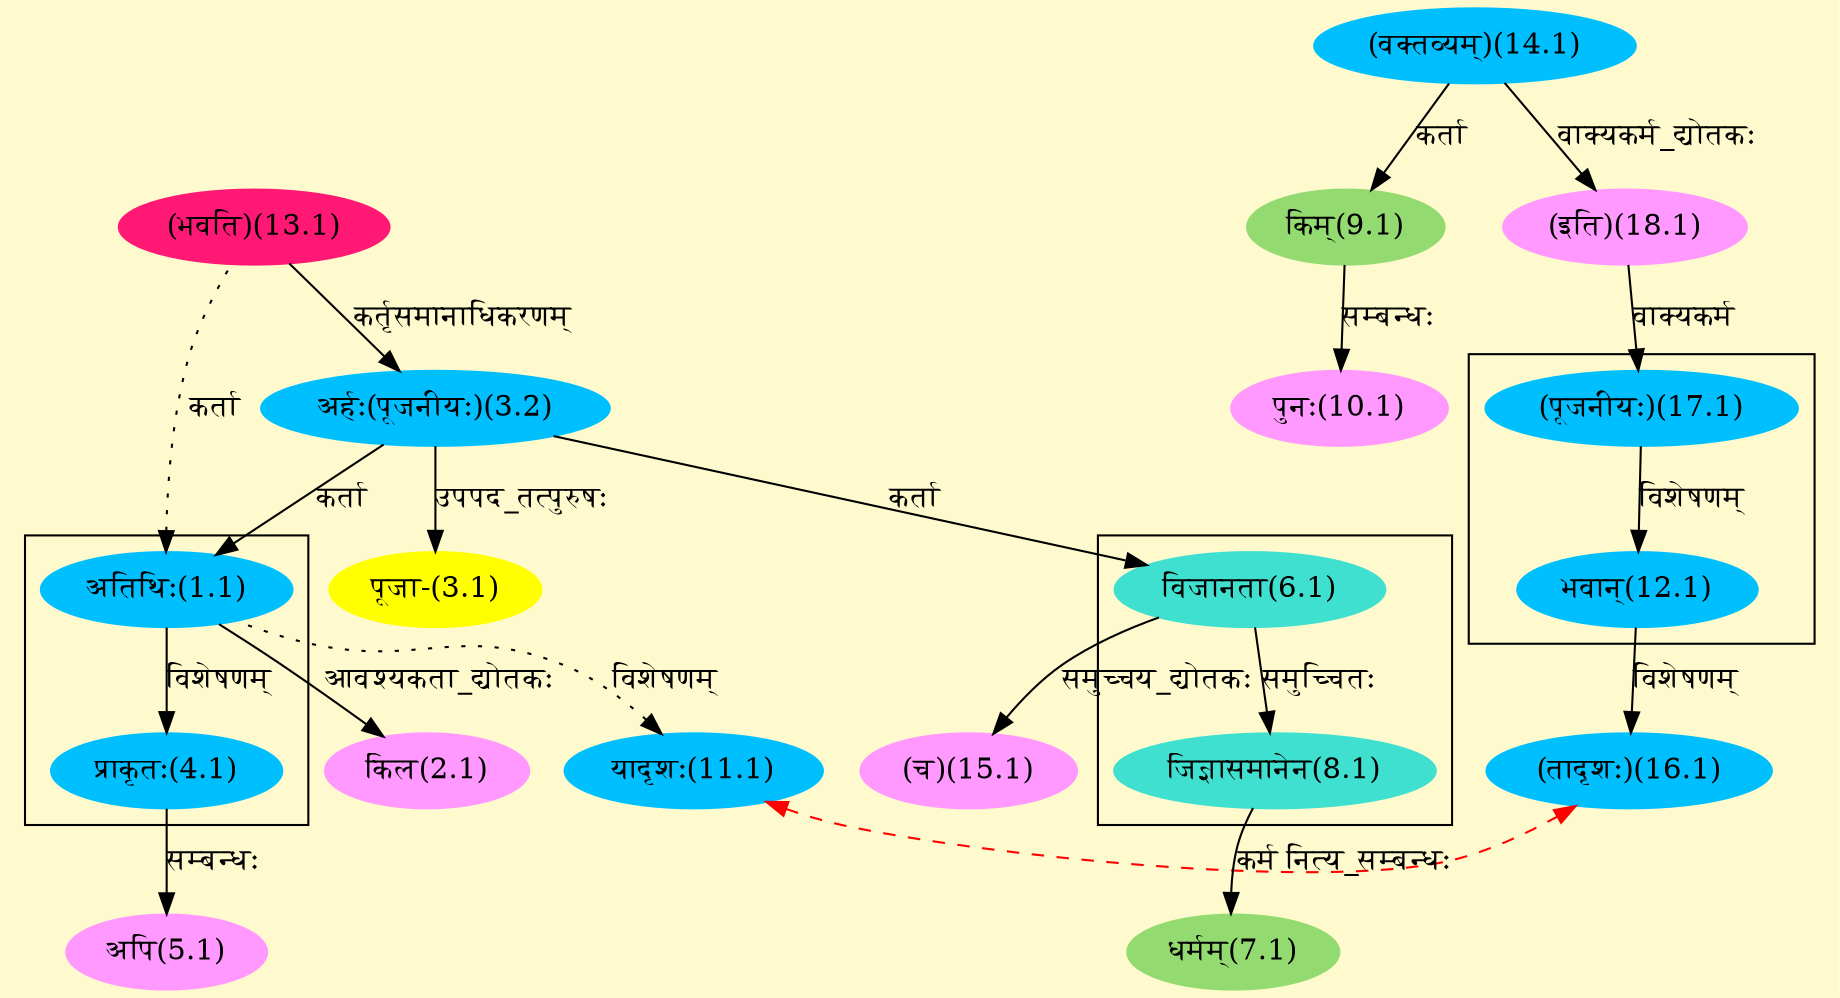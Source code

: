 digraph G{
rankdir=BT;
 compound=true;
 bgcolor="lemonchiffon1";

subgraph cluster_1{
Node4_1 [style=filled, color="#00BFFF" label = "प्राकृतः(4.1)"]
Node1_1 [style=filled, color="#00BFFF" label = "अतिथिः(1.1)"]
Node11_1 [style=filled, color="#00BFFF" label = "यादृशः(11.1)"]

}

subgraph cluster_2{
Node8_1 [style=filled, color="#40E0D0" label = "जिज्ञासमानेन(8.1)"]
Node6_1 [style=filled, color="#40E0D0" label = "विजानता(6.1)"]

}

subgraph cluster_3{
Node12_1 [style=filled, color="#00BFFF" label = "भवान्(12.1)"]
Node17_1 [style=filled, color="#00BFFF" label = "(पूजनीयः)(17.1)"]
Node16_1 [style=filled, color="#00BFFF" label = "(तादृशः)(16.1)"]

}
Node1_1 [style=filled, color="#00BFFF" label = "अतिथिः(1.1)"]
Node3_2 [style=filled, color="#00BFFF" label = "अर्हः(पूजनीयः)(3.2)"]
Node13_1 [style=filled, color="#FF1975" label = "(भवति)(13.1)"]
Node2_1 [style=filled, color="#FF99FF" label = "किल(2.1)"]
Node3_1 [style=filled, color="#FFFF00" label = "पूजा-(3.1)"]
Node5_1 [style=filled, color="#FF99FF" label = "अपि(5.1)"]
Node4_1 [style=filled, color="#00BFFF" label = "प्राकृतः(4.1)"]
Node6_1 [style=filled, color="#40E0D0" label = "विजानता(6.1)"]
Node7_1 [style=filled, color="#93DB70" label = "धर्मम्(7.1)"]
Node8_1 [style=filled, color="#40E0D0" label = "जिज्ञासमानेन(8.1)"]
Node9_1 [style=filled, color="#93DB70" label = "किम्(9.1)"]
Node14_1 [style=filled, color="#00BFFF" label = "(वक्तव्यम्)(14.1)"]
Node10_1 [style=filled, color="#FF99FF" label = "पुनः(10.1)"]
Node11_1 [style=filled, color="#00BFFF" label = "यादृशः(11.1)"]
Node16_1 [style=filled, color="#00BFFF" label = "(तादृशः)(16.1)"]
Node [style=filled, color="" label = "()"]
Node15_1 [style=filled, color="#FF99FF" label = "(च)(15.1)"]
Node17_1 [style=filled, color="#00BFFF" label = "(पूजनीयः)(17.1)"]
Node18_1 [style=filled, color="#FF99FF" label = "(इति)(18.1)"]
{rank = same; Node11_1; Node16_1;}
/* Start of Relations section */

Node1_1 -> Node3_2 [  label="कर्ता"  dir="back" ]
Node1_1 -> Node13_1 [ style=dotted label="कर्ता"  dir="back" ]
Node2_1 -> Node1_1 [  label="आवश्यकता_द्योतकः"  dir="back" ]
Node3_1 -> Node3_2 [  label="उपपद_तत्पुरुषः"  dir="back" ]
Node3_2 -> Node13_1 [  label="कर्तृसमानाधिकरणम्"  dir="back" ]
Node4_1 -> Node1_1 [  label="विशेषणम्"  dir="back" ]
Node5_1 -> Node4_1 [  label="सम्बन्धः"  dir="back" ]
Node6_1 -> Node3_2 [  label="कर्ता"  dir="back" ]
Node7_1 -> Node8_1 [  label="कर्म"  dir="back" ]
Node8_1 -> Node6_1 [  label="समुच्चितः"  dir="back" ]
Node9_1 -> Node14_1 [  label="कर्ता"  dir="back" ]
Node10_1 -> Node9_1 [  label="सम्बन्धः"  dir="back" ]
Node11_1 -> Node16_1 [ style=dashed color="red" label="नित्य_सम्बन्धः"  dir="both" ]
Node11_1 -> Node1_1 [ style=dotted label="विशेषणम्"  dir="back" ]
Node12_1 -> Node17_1 [  label="विशेषणम्"  dir="back" ]
Node15_1 -> Node6_1 [  label="समुच्चय_द्योतकः"  dir="back" ]
Node16_1 -> Node12_1 [  label="विशेषणम्"  dir="back" ]
Node17_1 -> Node18_1 [  label="वाक्यकर्म"  dir="back" ]
Node18_1 -> Node14_1 [  label="वाक्यकर्म_द्योतकः"  dir="back" ]
}
